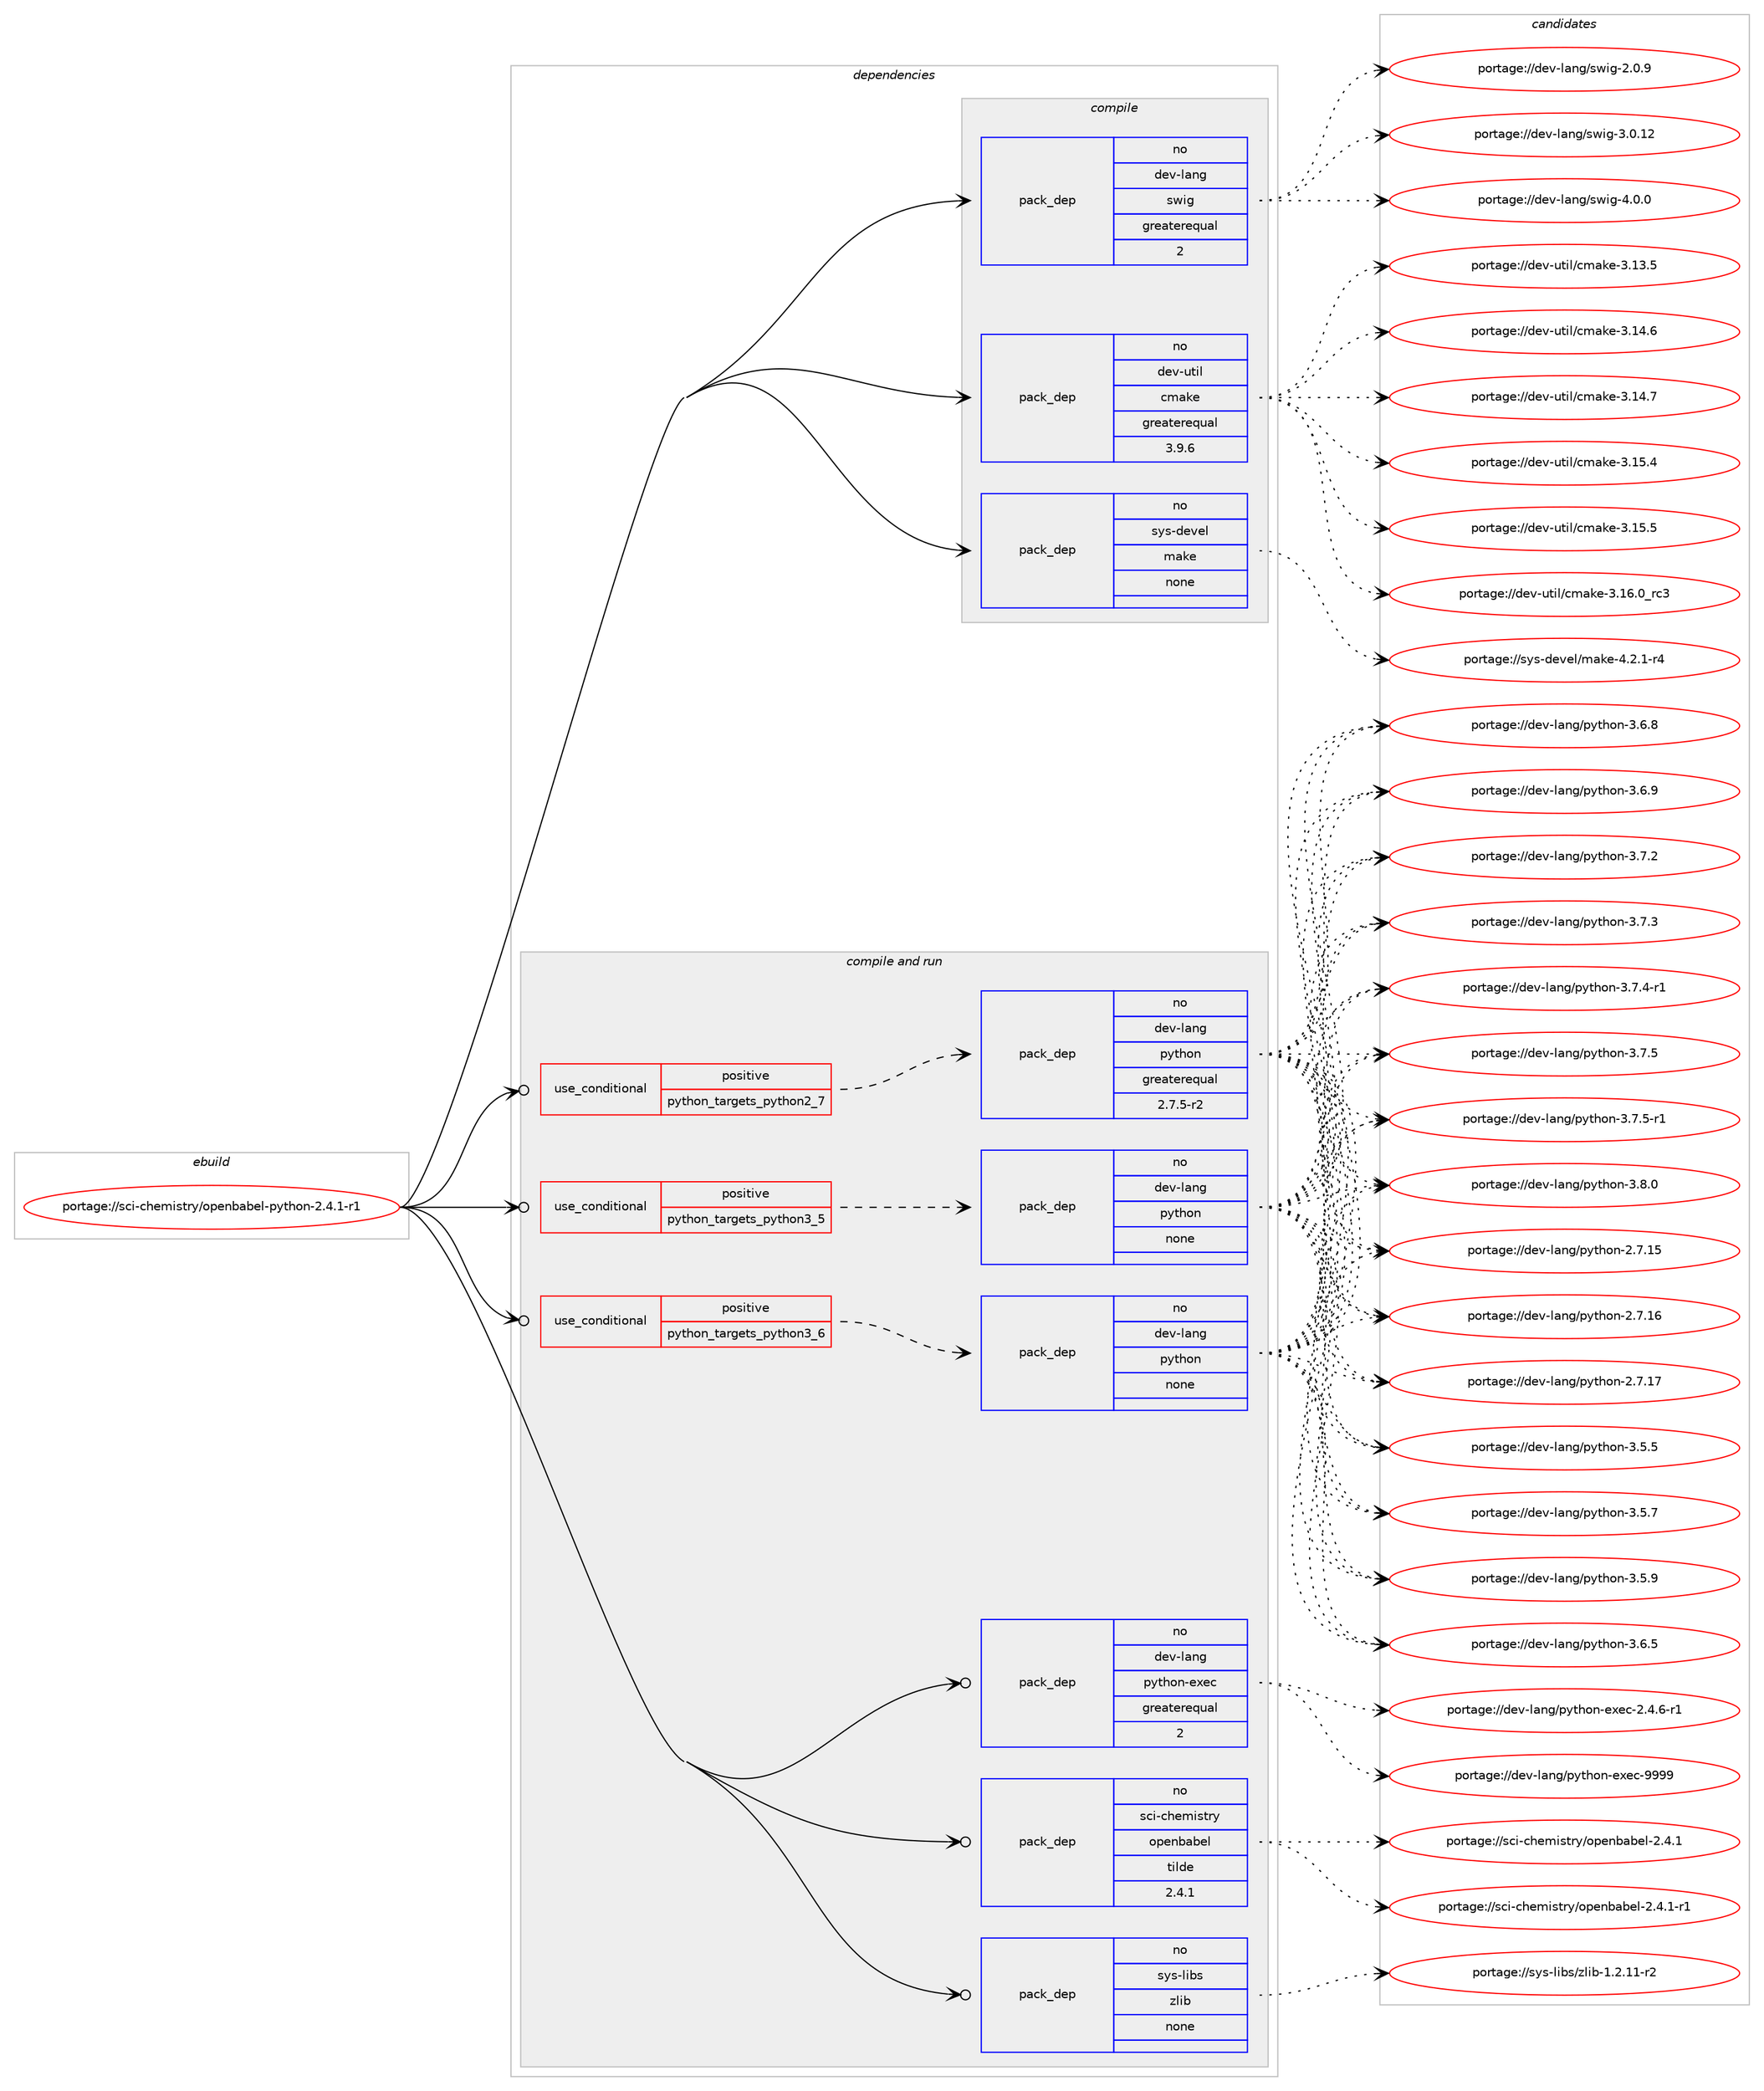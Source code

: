 digraph prolog {

# *************
# Graph options
# *************

newrank=true;
concentrate=true;
compound=true;
graph [rankdir=LR,fontname=Helvetica,fontsize=10,ranksep=1.5];#, ranksep=2.5, nodesep=0.2];
edge  [arrowhead=vee];
node  [fontname=Helvetica,fontsize=10];

# **********
# The ebuild
# **********

subgraph cluster_leftcol {
color=gray;
rank=same;
label=<<i>ebuild</i>>;
id [label="portage://sci-chemistry/openbabel-python-2.4.1-r1", color=red, width=4, href="../sci-chemistry/openbabel-python-2.4.1-r1.svg"];
}

# ****************
# The dependencies
# ****************

subgraph cluster_midcol {
color=gray;
label=<<i>dependencies</i>>;
subgraph cluster_compile {
fillcolor="#eeeeee";
style=filled;
label=<<i>compile</i>>;
subgraph pack282939 {
dependency384980 [label=<<TABLE BORDER="0" CELLBORDER="1" CELLSPACING="0" CELLPADDING="4" WIDTH="220"><TR><TD ROWSPAN="6" CELLPADDING="30">pack_dep</TD></TR><TR><TD WIDTH="110">no</TD></TR><TR><TD>dev-lang</TD></TR><TR><TD>swig</TD></TR><TR><TD>greaterequal</TD></TR><TR><TD>2</TD></TR></TABLE>>, shape=none, color=blue];
}
id:e -> dependency384980:w [weight=20,style="solid",arrowhead="vee"];
subgraph pack282940 {
dependency384981 [label=<<TABLE BORDER="0" CELLBORDER="1" CELLSPACING="0" CELLPADDING="4" WIDTH="220"><TR><TD ROWSPAN="6" CELLPADDING="30">pack_dep</TD></TR><TR><TD WIDTH="110">no</TD></TR><TR><TD>dev-util</TD></TR><TR><TD>cmake</TD></TR><TR><TD>greaterequal</TD></TR><TR><TD>3.9.6</TD></TR></TABLE>>, shape=none, color=blue];
}
id:e -> dependency384981:w [weight=20,style="solid",arrowhead="vee"];
subgraph pack282941 {
dependency384982 [label=<<TABLE BORDER="0" CELLBORDER="1" CELLSPACING="0" CELLPADDING="4" WIDTH="220"><TR><TD ROWSPAN="6" CELLPADDING="30">pack_dep</TD></TR><TR><TD WIDTH="110">no</TD></TR><TR><TD>sys-devel</TD></TR><TR><TD>make</TD></TR><TR><TD>none</TD></TR><TR><TD></TD></TR></TABLE>>, shape=none, color=blue];
}
id:e -> dependency384982:w [weight=20,style="solid",arrowhead="vee"];
}
subgraph cluster_compileandrun {
fillcolor="#eeeeee";
style=filled;
label=<<i>compile and run</i>>;
subgraph cond95513 {
dependency384983 [label=<<TABLE BORDER="0" CELLBORDER="1" CELLSPACING="0" CELLPADDING="4"><TR><TD ROWSPAN="3" CELLPADDING="10">use_conditional</TD></TR><TR><TD>positive</TD></TR><TR><TD>python_targets_python2_7</TD></TR></TABLE>>, shape=none, color=red];
subgraph pack282942 {
dependency384984 [label=<<TABLE BORDER="0" CELLBORDER="1" CELLSPACING="0" CELLPADDING="4" WIDTH="220"><TR><TD ROWSPAN="6" CELLPADDING="30">pack_dep</TD></TR><TR><TD WIDTH="110">no</TD></TR><TR><TD>dev-lang</TD></TR><TR><TD>python</TD></TR><TR><TD>greaterequal</TD></TR><TR><TD>2.7.5-r2</TD></TR></TABLE>>, shape=none, color=blue];
}
dependency384983:e -> dependency384984:w [weight=20,style="dashed",arrowhead="vee"];
}
id:e -> dependency384983:w [weight=20,style="solid",arrowhead="odotvee"];
subgraph cond95514 {
dependency384985 [label=<<TABLE BORDER="0" CELLBORDER="1" CELLSPACING="0" CELLPADDING="4"><TR><TD ROWSPAN="3" CELLPADDING="10">use_conditional</TD></TR><TR><TD>positive</TD></TR><TR><TD>python_targets_python3_5</TD></TR></TABLE>>, shape=none, color=red];
subgraph pack282943 {
dependency384986 [label=<<TABLE BORDER="0" CELLBORDER="1" CELLSPACING="0" CELLPADDING="4" WIDTH="220"><TR><TD ROWSPAN="6" CELLPADDING="30">pack_dep</TD></TR><TR><TD WIDTH="110">no</TD></TR><TR><TD>dev-lang</TD></TR><TR><TD>python</TD></TR><TR><TD>none</TD></TR><TR><TD></TD></TR></TABLE>>, shape=none, color=blue];
}
dependency384985:e -> dependency384986:w [weight=20,style="dashed",arrowhead="vee"];
}
id:e -> dependency384985:w [weight=20,style="solid",arrowhead="odotvee"];
subgraph cond95515 {
dependency384987 [label=<<TABLE BORDER="0" CELLBORDER="1" CELLSPACING="0" CELLPADDING="4"><TR><TD ROWSPAN="3" CELLPADDING="10">use_conditional</TD></TR><TR><TD>positive</TD></TR><TR><TD>python_targets_python3_6</TD></TR></TABLE>>, shape=none, color=red];
subgraph pack282944 {
dependency384988 [label=<<TABLE BORDER="0" CELLBORDER="1" CELLSPACING="0" CELLPADDING="4" WIDTH="220"><TR><TD ROWSPAN="6" CELLPADDING="30">pack_dep</TD></TR><TR><TD WIDTH="110">no</TD></TR><TR><TD>dev-lang</TD></TR><TR><TD>python</TD></TR><TR><TD>none</TD></TR><TR><TD></TD></TR></TABLE>>, shape=none, color=blue];
}
dependency384987:e -> dependency384988:w [weight=20,style="dashed",arrowhead="vee"];
}
id:e -> dependency384987:w [weight=20,style="solid",arrowhead="odotvee"];
subgraph pack282945 {
dependency384989 [label=<<TABLE BORDER="0" CELLBORDER="1" CELLSPACING="0" CELLPADDING="4" WIDTH="220"><TR><TD ROWSPAN="6" CELLPADDING="30">pack_dep</TD></TR><TR><TD WIDTH="110">no</TD></TR><TR><TD>dev-lang</TD></TR><TR><TD>python-exec</TD></TR><TR><TD>greaterequal</TD></TR><TR><TD>2</TD></TR></TABLE>>, shape=none, color=blue];
}
id:e -> dependency384989:w [weight=20,style="solid",arrowhead="odotvee"];
subgraph pack282946 {
dependency384990 [label=<<TABLE BORDER="0" CELLBORDER="1" CELLSPACING="0" CELLPADDING="4" WIDTH="220"><TR><TD ROWSPAN="6" CELLPADDING="30">pack_dep</TD></TR><TR><TD WIDTH="110">no</TD></TR><TR><TD>sci-chemistry</TD></TR><TR><TD>openbabel</TD></TR><TR><TD>tilde</TD></TR><TR><TD>2.4.1</TD></TR></TABLE>>, shape=none, color=blue];
}
id:e -> dependency384990:w [weight=20,style="solid",arrowhead="odotvee"];
subgraph pack282947 {
dependency384991 [label=<<TABLE BORDER="0" CELLBORDER="1" CELLSPACING="0" CELLPADDING="4" WIDTH="220"><TR><TD ROWSPAN="6" CELLPADDING="30">pack_dep</TD></TR><TR><TD WIDTH="110">no</TD></TR><TR><TD>sys-libs</TD></TR><TR><TD>zlib</TD></TR><TR><TD>none</TD></TR><TR><TD></TD></TR></TABLE>>, shape=none, color=blue];
}
id:e -> dependency384991:w [weight=20,style="solid",arrowhead="odotvee"];
}
subgraph cluster_run {
fillcolor="#eeeeee";
style=filled;
label=<<i>run</i>>;
}
}

# **************
# The candidates
# **************

subgraph cluster_choices {
rank=same;
color=gray;
label=<<i>candidates</i>>;

subgraph choice282939 {
color=black;
nodesep=1;
choiceportage100101118451089711010347115119105103455046484657 [label="portage://dev-lang/swig-2.0.9", color=red, width=4,href="../dev-lang/swig-2.0.9.svg"];
choiceportage10010111845108971101034711511910510345514648464950 [label="portage://dev-lang/swig-3.0.12", color=red, width=4,href="../dev-lang/swig-3.0.12.svg"];
choiceportage100101118451089711010347115119105103455246484648 [label="portage://dev-lang/swig-4.0.0", color=red, width=4,href="../dev-lang/swig-4.0.0.svg"];
dependency384980:e -> choiceportage100101118451089711010347115119105103455046484657:w [style=dotted,weight="100"];
dependency384980:e -> choiceportage10010111845108971101034711511910510345514648464950:w [style=dotted,weight="100"];
dependency384980:e -> choiceportage100101118451089711010347115119105103455246484648:w [style=dotted,weight="100"];
}
subgraph choice282940 {
color=black;
nodesep=1;
choiceportage1001011184511711610510847991099710710145514649514653 [label="portage://dev-util/cmake-3.13.5", color=red, width=4,href="../dev-util/cmake-3.13.5.svg"];
choiceportage1001011184511711610510847991099710710145514649524654 [label="portage://dev-util/cmake-3.14.6", color=red, width=4,href="../dev-util/cmake-3.14.6.svg"];
choiceportage1001011184511711610510847991099710710145514649524655 [label="portage://dev-util/cmake-3.14.7", color=red, width=4,href="../dev-util/cmake-3.14.7.svg"];
choiceportage1001011184511711610510847991099710710145514649534652 [label="portage://dev-util/cmake-3.15.4", color=red, width=4,href="../dev-util/cmake-3.15.4.svg"];
choiceportage1001011184511711610510847991099710710145514649534653 [label="portage://dev-util/cmake-3.15.5", color=red, width=4,href="../dev-util/cmake-3.15.5.svg"];
choiceportage1001011184511711610510847991099710710145514649544648951149951 [label="portage://dev-util/cmake-3.16.0_rc3", color=red, width=4,href="../dev-util/cmake-3.16.0_rc3.svg"];
dependency384981:e -> choiceportage1001011184511711610510847991099710710145514649514653:w [style=dotted,weight="100"];
dependency384981:e -> choiceportage1001011184511711610510847991099710710145514649524654:w [style=dotted,weight="100"];
dependency384981:e -> choiceportage1001011184511711610510847991099710710145514649524655:w [style=dotted,weight="100"];
dependency384981:e -> choiceportage1001011184511711610510847991099710710145514649534652:w [style=dotted,weight="100"];
dependency384981:e -> choiceportage1001011184511711610510847991099710710145514649534653:w [style=dotted,weight="100"];
dependency384981:e -> choiceportage1001011184511711610510847991099710710145514649544648951149951:w [style=dotted,weight="100"];
}
subgraph choice282941 {
color=black;
nodesep=1;
choiceportage1151211154510010111810110847109971071014552465046494511452 [label="portage://sys-devel/make-4.2.1-r4", color=red, width=4,href="../sys-devel/make-4.2.1-r4.svg"];
dependency384982:e -> choiceportage1151211154510010111810110847109971071014552465046494511452:w [style=dotted,weight="100"];
}
subgraph choice282942 {
color=black;
nodesep=1;
choiceportage10010111845108971101034711212111610411111045504655464953 [label="portage://dev-lang/python-2.7.15", color=red, width=4,href="../dev-lang/python-2.7.15.svg"];
choiceportage10010111845108971101034711212111610411111045504655464954 [label="portage://dev-lang/python-2.7.16", color=red, width=4,href="../dev-lang/python-2.7.16.svg"];
choiceportage10010111845108971101034711212111610411111045504655464955 [label="portage://dev-lang/python-2.7.17", color=red, width=4,href="../dev-lang/python-2.7.17.svg"];
choiceportage100101118451089711010347112121116104111110455146534653 [label="portage://dev-lang/python-3.5.5", color=red, width=4,href="../dev-lang/python-3.5.5.svg"];
choiceportage100101118451089711010347112121116104111110455146534655 [label="portage://dev-lang/python-3.5.7", color=red, width=4,href="../dev-lang/python-3.5.7.svg"];
choiceportage100101118451089711010347112121116104111110455146534657 [label="portage://dev-lang/python-3.5.9", color=red, width=4,href="../dev-lang/python-3.5.9.svg"];
choiceportage100101118451089711010347112121116104111110455146544653 [label="portage://dev-lang/python-3.6.5", color=red, width=4,href="../dev-lang/python-3.6.5.svg"];
choiceportage100101118451089711010347112121116104111110455146544656 [label="portage://dev-lang/python-3.6.8", color=red, width=4,href="../dev-lang/python-3.6.8.svg"];
choiceportage100101118451089711010347112121116104111110455146544657 [label="portage://dev-lang/python-3.6.9", color=red, width=4,href="../dev-lang/python-3.6.9.svg"];
choiceportage100101118451089711010347112121116104111110455146554650 [label="portage://dev-lang/python-3.7.2", color=red, width=4,href="../dev-lang/python-3.7.2.svg"];
choiceportage100101118451089711010347112121116104111110455146554651 [label="portage://dev-lang/python-3.7.3", color=red, width=4,href="../dev-lang/python-3.7.3.svg"];
choiceportage1001011184510897110103471121211161041111104551465546524511449 [label="portage://dev-lang/python-3.7.4-r1", color=red, width=4,href="../dev-lang/python-3.7.4-r1.svg"];
choiceportage100101118451089711010347112121116104111110455146554653 [label="portage://dev-lang/python-3.7.5", color=red, width=4,href="../dev-lang/python-3.7.5.svg"];
choiceportage1001011184510897110103471121211161041111104551465546534511449 [label="portage://dev-lang/python-3.7.5-r1", color=red, width=4,href="../dev-lang/python-3.7.5-r1.svg"];
choiceportage100101118451089711010347112121116104111110455146564648 [label="portage://dev-lang/python-3.8.0", color=red, width=4,href="../dev-lang/python-3.8.0.svg"];
dependency384984:e -> choiceportage10010111845108971101034711212111610411111045504655464953:w [style=dotted,weight="100"];
dependency384984:e -> choiceportage10010111845108971101034711212111610411111045504655464954:w [style=dotted,weight="100"];
dependency384984:e -> choiceportage10010111845108971101034711212111610411111045504655464955:w [style=dotted,weight="100"];
dependency384984:e -> choiceportage100101118451089711010347112121116104111110455146534653:w [style=dotted,weight="100"];
dependency384984:e -> choiceportage100101118451089711010347112121116104111110455146534655:w [style=dotted,weight="100"];
dependency384984:e -> choiceportage100101118451089711010347112121116104111110455146534657:w [style=dotted,weight="100"];
dependency384984:e -> choiceportage100101118451089711010347112121116104111110455146544653:w [style=dotted,weight="100"];
dependency384984:e -> choiceportage100101118451089711010347112121116104111110455146544656:w [style=dotted,weight="100"];
dependency384984:e -> choiceportage100101118451089711010347112121116104111110455146544657:w [style=dotted,weight="100"];
dependency384984:e -> choiceportage100101118451089711010347112121116104111110455146554650:w [style=dotted,weight="100"];
dependency384984:e -> choiceportage100101118451089711010347112121116104111110455146554651:w [style=dotted,weight="100"];
dependency384984:e -> choiceportage1001011184510897110103471121211161041111104551465546524511449:w [style=dotted,weight="100"];
dependency384984:e -> choiceportage100101118451089711010347112121116104111110455146554653:w [style=dotted,weight="100"];
dependency384984:e -> choiceportage1001011184510897110103471121211161041111104551465546534511449:w [style=dotted,weight="100"];
dependency384984:e -> choiceportage100101118451089711010347112121116104111110455146564648:w [style=dotted,weight="100"];
}
subgraph choice282943 {
color=black;
nodesep=1;
choiceportage10010111845108971101034711212111610411111045504655464953 [label="portage://dev-lang/python-2.7.15", color=red, width=4,href="../dev-lang/python-2.7.15.svg"];
choiceportage10010111845108971101034711212111610411111045504655464954 [label="portage://dev-lang/python-2.7.16", color=red, width=4,href="../dev-lang/python-2.7.16.svg"];
choiceportage10010111845108971101034711212111610411111045504655464955 [label="portage://dev-lang/python-2.7.17", color=red, width=4,href="../dev-lang/python-2.7.17.svg"];
choiceportage100101118451089711010347112121116104111110455146534653 [label="portage://dev-lang/python-3.5.5", color=red, width=4,href="../dev-lang/python-3.5.5.svg"];
choiceportage100101118451089711010347112121116104111110455146534655 [label="portage://dev-lang/python-3.5.7", color=red, width=4,href="../dev-lang/python-3.5.7.svg"];
choiceportage100101118451089711010347112121116104111110455146534657 [label="portage://dev-lang/python-3.5.9", color=red, width=4,href="../dev-lang/python-3.5.9.svg"];
choiceportage100101118451089711010347112121116104111110455146544653 [label="portage://dev-lang/python-3.6.5", color=red, width=4,href="../dev-lang/python-3.6.5.svg"];
choiceportage100101118451089711010347112121116104111110455146544656 [label="portage://dev-lang/python-3.6.8", color=red, width=4,href="../dev-lang/python-3.6.8.svg"];
choiceportage100101118451089711010347112121116104111110455146544657 [label="portage://dev-lang/python-3.6.9", color=red, width=4,href="../dev-lang/python-3.6.9.svg"];
choiceportage100101118451089711010347112121116104111110455146554650 [label="portage://dev-lang/python-3.7.2", color=red, width=4,href="../dev-lang/python-3.7.2.svg"];
choiceportage100101118451089711010347112121116104111110455146554651 [label="portage://dev-lang/python-3.7.3", color=red, width=4,href="../dev-lang/python-3.7.3.svg"];
choiceportage1001011184510897110103471121211161041111104551465546524511449 [label="portage://dev-lang/python-3.7.4-r1", color=red, width=4,href="../dev-lang/python-3.7.4-r1.svg"];
choiceportage100101118451089711010347112121116104111110455146554653 [label="portage://dev-lang/python-3.7.5", color=red, width=4,href="../dev-lang/python-3.7.5.svg"];
choiceportage1001011184510897110103471121211161041111104551465546534511449 [label="portage://dev-lang/python-3.7.5-r1", color=red, width=4,href="../dev-lang/python-3.7.5-r1.svg"];
choiceportage100101118451089711010347112121116104111110455146564648 [label="portage://dev-lang/python-3.8.0", color=red, width=4,href="../dev-lang/python-3.8.0.svg"];
dependency384986:e -> choiceportage10010111845108971101034711212111610411111045504655464953:w [style=dotted,weight="100"];
dependency384986:e -> choiceportage10010111845108971101034711212111610411111045504655464954:w [style=dotted,weight="100"];
dependency384986:e -> choiceportage10010111845108971101034711212111610411111045504655464955:w [style=dotted,weight="100"];
dependency384986:e -> choiceportage100101118451089711010347112121116104111110455146534653:w [style=dotted,weight="100"];
dependency384986:e -> choiceportage100101118451089711010347112121116104111110455146534655:w [style=dotted,weight="100"];
dependency384986:e -> choiceportage100101118451089711010347112121116104111110455146534657:w [style=dotted,weight="100"];
dependency384986:e -> choiceportage100101118451089711010347112121116104111110455146544653:w [style=dotted,weight="100"];
dependency384986:e -> choiceportage100101118451089711010347112121116104111110455146544656:w [style=dotted,weight="100"];
dependency384986:e -> choiceportage100101118451089711010347112121116104111110455146544657:w [style=dotted,weight="100"];
dependency384986:e -> choiceportage100101118451089711010347112121116104111110455146554650:w [style=dotted,weight="100"];
dependency384986:e -> choiceportage100101118451089711010347112121116104111110455146554651:w [style=dotted,weight="100"];
dependency384986:e -> choiceportage1001011184510897110103471121211161041111104551465546524511449:w [style=dotted,weight="100"];
dependency384986:e -> choiceportage100101118451089711010347112121116104111110455146554653:w [style=dotted,weight="100"];
dependency384986:e -> choiceportage1001011184510897110103471121211161041111104551465546534511449:w [style=dotted,weight="100"];
dependency384986:e -> choiceportage100101118451089711010347112121116104111110455146564648:w [style=dotted,weight="100"];
}
subgraph choice282944 {
color=black;
nodesep=1;
choiceportage10010111845108971101034711212111610411111045504655464953 [label="portage://dev-lang/python-2.7.15", color=red, width=4,href="../dev-lang/python-2.7.15.svg"];
choiceportage10010111845108971101034711212111610411111045504655464954 [label="portage://dev-lang/python-2.7.16", color=red, width=4,href="../dev-lang/python-2.7.16.svg"];
choiceportage10010111845108971101034711212111610411111045504655464955 [label="portage://dev-lang/python-2.7.17", color=red, width=4,href="../dev-lang/python-2.7.17.svg"];
choiceportage100101118451089711010347112121116104111110455146534653 [label="portage://dev-lang/python-3.5.5", color=red, width=4,href="../dev-lang/python-3.5.5.svg"];
choiceportage100101118451089711010347112121116104111110455146534655 [label="portage://dev-lang/python-3.5.7", color=red, width=4,href="../dev-lang/python-3.5.7.svg"];
choiceportage100101118451089711010347112121116104111110455146534657 [label="portage://dev-lang/python-3.5.9", color=red, width=4,href="../dev-lang/python-3.5.9.svg"];
choiceportage100101118451089711010347112121116104111110455146544653 [label="portage://dev-lang/python-3.6.5", color=red, width=4,href="../dev-lang/python-3.6.5.svg"];
choiceportage100101118451089711010347112121116104111110455146544656 [label="portage://dev-lang/python-3.6.8", color=red, width=4,href="../dev-lang/python-3.6.8.svg"];
choiceportage100101118451089711010347112121116104111110455146544657 [label="portage://dev-lang/python-3.6.9", color=red, width=4,href="../dev-lang/python-3.6.9.svg"];
choiceportage100101118451089711010347112121116104111110455146554650 [label="portage://dev-lang/python-3.7.2", color=red, width=4,href="../dev-lang/python-3.7.2.svg"];
choiceportage100101118451089711010347112121116104111110455146554651 [label="portage://dev-lang/python-3.7.3", color=red, width=4,href="../dev-lang/python-3.7.3.svg"];
choiceportage1001011184510897110103471121211161041111104551465546524511449 [label="portage://dev-lang/python-3.7.4-r1", color=red, width=4,href="../dev-lang/python-3.7.4-r1.svg"];
choiceportage100101118451089711010347112121116104111110455146554653 [label="portage://dev-lang/python-3.7.5", color=red, width=4,href="../dev-lang/python-3.7.5.svg"];
choiceportage1001011184510897110103471121211161041111104551465546534511449 [label="portage://dev-lang/python-3.7.5-r1", color=red, width=4,href="../dev-lang/python-3.7.5-r1.svg"];
choiceportage100101118451089711010347112121116104111110455146564648 [label="portage://dev-lang/python-3.8.0", color=red, width=4,href="../dev-lang/python-3.8.0.svg"];
dependency384988:e -> choiceportage10010111845108971101034711212111610411111045504655464953:w [style=dotted,weight="100"];
dependency384988:e -> choiceportage10010111845108971101034711212111610411111045504655464954:w [style=dotted,weight="100"];
dependency384988:e -> choiceportage10010111845108971101034711212111610411111045504655464955:w [style=dotted,weight="100"];
dependency384988:e -> choiceportage100101118451089711010347112121116104111110455146534653:w [style=dotted,weight="100"];
dependency384988:e -> choiceportage100101118451089711010347112121116104111110455146534655:w [style=dotted,weight="100"];
dependency384988:e -> choiceportage100101118451089711010347112121116104111110455146534657:w [style=dotted,weight="100"];
dependency384988:e -> choiceportage100101118451089711010347112121116104111110455146544653:w [style=dotted,weight="100"];
dependency384988:e -> choiceportage100101118451089711010347112121116104111110455146544656:w [style=dotted,weight="100"];
dependency384988:e -> choiceportage100101118451089711010347112121116104111110455146544657:w [style=dotted,weight="100"];
dependency384988:e -> choiceportage100101118451089711010347112121116104111110455146554650:w [style=dotted,weight="100"];
dependency384988:e -> choiceportage100101118451089711010347112121116104111110455146554651:w [style=dotted,weight="100"];
dependency384988:e -> choiceportage1001011184510897110103471121211161041111104551465546524511449:w [style=dotted,weight="100"];
dependency384988:e -> choiceportage100101118451089711010347112121116104111110455146554653:w [style=dotted,weight="100"];
dependency384988:e -> choiceportage1001011184510897110103471121211161041111104551465546534511449:w [style=dotted,weight="100"];
dependency384988:e -> choiceportage100101118451089711010347112121116104111110455146564648:w [style=dotted,weight="100"];
}
subgraph choice282945 {
color=black;
nodesep=1;
choiceportage10010111845108971101034711212111610411111045101120101994550465246544511449 [label="portage://dev-lang/python-exec-2.4.6-r1", color=red, width=4,href="../dev-lang/python-exec-2.4.6-r1.svg"];
choiceportage10010111845108971101034711212111610411111045101120101994557575757 [label="portage://dev-lang/python-exec-9999", color=red, width=4,href="../dev-lang/python-exec-9999.svg"];
dependency384989:e -> choiceportage10010111845108971101034711212111610411111045101120101994550465246544511449:w [style=dotted,weight="100"];
dependency384989:e -> choiceportage10010111845108971101034711212111610411111045101120101994557575757:w [style=dotted,weight="100"];
}
subgraph choice282946 {
color=black;
nodesep=1;
choiceportage11599105459910410110910511511611412147111112101110989798101108455046524649 [label="portage://sci-chemistry/openbabel-2.4.1", color=red, width=4,href="../sci-chemistry/openbabel-2.4.1.svg"];
choiceportage115991054599104101109105115116114121471111121011109897981011084550465246494511449 [label="portage://sci-chemistry/openbabel-2.4.1-r1", color=red, width=4,href="../sci-chemistry/openbabel-2.4.1-r1.svg"];
dependency384990:e -> choiceportage11599105459910410110910511511611412147111112101110989798101108455046524649:w [style=dotted,weight="100"];
dependency384990:e -> choiceportage115991054599104101109105115116114121471111121011109897981011084550465246494511449:w [style=dotted,weight="100"];
}
subgraph choice282947 {
color=black;
nodesep=1;
choiceportage11512111545108105981154712210810598454946504649494511450 [label="portage://sys-libs/zlib-1.2.11-r2", color=red, width=4,href="../sys-libs/zlib-1.2.11-r2.svg"];
dependency384991:e -> choiceportage11512111545108105981154712210810598454946504649494511450:w [style=dotted,weight="100"];
}
}

}
